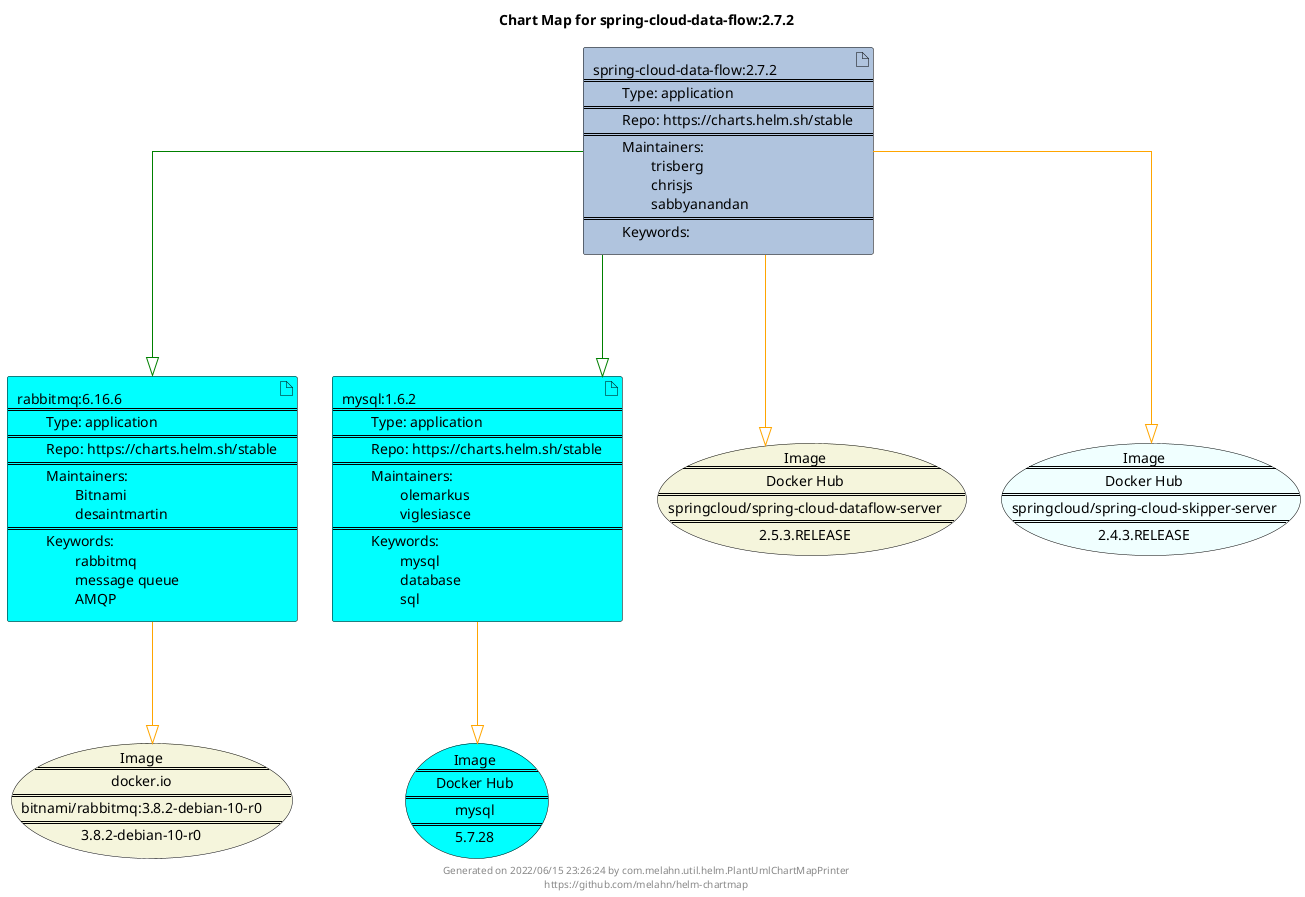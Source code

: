 @startuml
skinparam linetype ortho
skinparam backgroundColor white
skinparam usecaseBorderColor black
skinparam usecaseArrowColor LightSlateGray
skinparam artifactBorderColor black
skinparam artifactArrowColor LightSlateGray

title Chart Map for spring-cloud-data-flow:2.7.2

'There are 3 referenced Helm Charts
artifact "rabbitmq:6.16.6\n====\n\tType: application\n====\n\tRepo: https://charts.helm.sh/stable\n====\n\tMaintainers: \n\t\tBitnami\n\t\tdesaintmartin\n====\n\tKeywords: \n\t\trabbitmq\n\t\tmessage queue\n\t\tAMQP" as rabbitmq_6_16_6 #Aqua
artifact "spring-cloud-data-flow:2.7.2\n====\n\tType: application\n====\n\tRepo: https://charts.helm.sh/stable\n====\n\tMaintainers: \n\t\ttrisberg\n\t\tchrisjs\n\t\tsabbyanandan\n====\n\tKeywords: " as spring_cloud_data_flow_2_7_2 #LightSteelBlue
artifact "mysql:1.6.2\n====\n\tType: application\n====\n\tRepo: https://charts.helm.sh/stable\n====\n\tMaintainers: \n\t\tolemarkus\n\t\tviglesiasce\n====\n\tKeywords: \n\t\tmysql\n\t\tdatabase\n\t\tsql" as mysql_1_6_2 #Aqua

'There are 4 referenced Docker Images
usecase "Image\n====\nDocker Hub\n====\nspringcloud/spring-cloud-dataflow-server\n====\n2.5.3.RELEASE" as springcloud_spring_cloud_dataflow_server_2_5_3_RELEASE #Beige
usecase "Image\n====\nDocker Hub\n====\nspringcloud/spring-cloud-skipper-server\n====\n2.4.3.RELEASE" as springcloud_spring_cloud_skipper_server_2_4_3_RELEASE #Azure
usecase "Image\n====\nDocker Hub\n====\nmysql\n====\n5.7.28" as mysql_5_7_28 #Aqua
usecase "Image\n====\ndocker.io\n====\nbitnami/rabbitmq:3.8.2-debian-10-r0\n====\n3.8.2-debian-10-r0" as docker_io_bitnami_rabbitmq_3_8_2_debian_10_r0 #Beige

'Chart Dependencies
spring_cloud_data_flow_2_7_2--[#green]-|>mysql_1_6_2
spring_cloud_data_flow_2_7_2--[#green]-|>rabbitmq_6_16_6
rabbitmq_6_16_6--[#orange]-|>docker_io_bitnami_rabbitmq_3_8_2_debian_10_r0
spring_cloud_data_flow_2_7_2--[#orange]-|>springcloud_spring_cloud_dataflow_server_2_5_3_RELEASE
spring_cloud_data_flow_2_7_2--[#orange]-|>springcloud_spring_cloud_skipper_server_2_4_3_RELEASE
mysql_1_6_2--[#orange]-|>mysql_5_7_28

center footer Generated on 2022/06/15 23:26:24 by com.melahn.util.helm.PlantUmlChartMapPrinter\nhttps://github.com/melahn/helm-chartmap
@enduml
